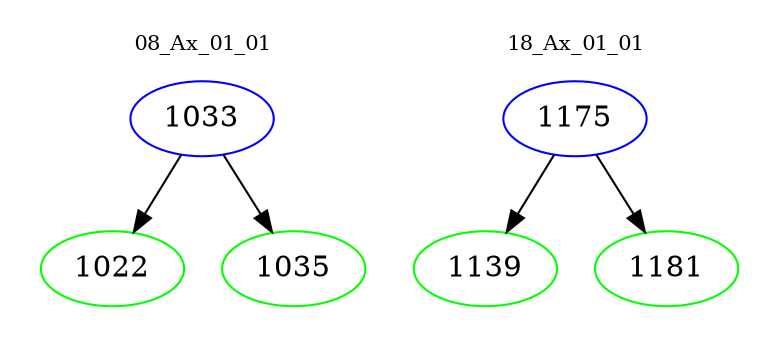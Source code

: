 digraph{
subgraph cluster_0 {
color = white
label = "08_Ax_01_01";
fontsize=10;
T0_1033 [label="1033", color="blue"]
T0_1033 -> T0_1022 [color="black"]
T0_1022 [label="1022", color="green"]
T0_1033 -> T0_1035 [color="black"]
T0_1035 [label="1035", color="green"]
}
subgraph cluster_1 {
color = white
label = "18_Ax_01_01";
fontsize=10;
T1_1175 [label="1175", color="blue"]
T1_1175 -> T1_1139 [color="black"]
T1_1139 [label="1139", color="green"]
T1_1175 -> T1_1181 [color="black"]
T1_1181 [label="1181", color="green"]
}
}
